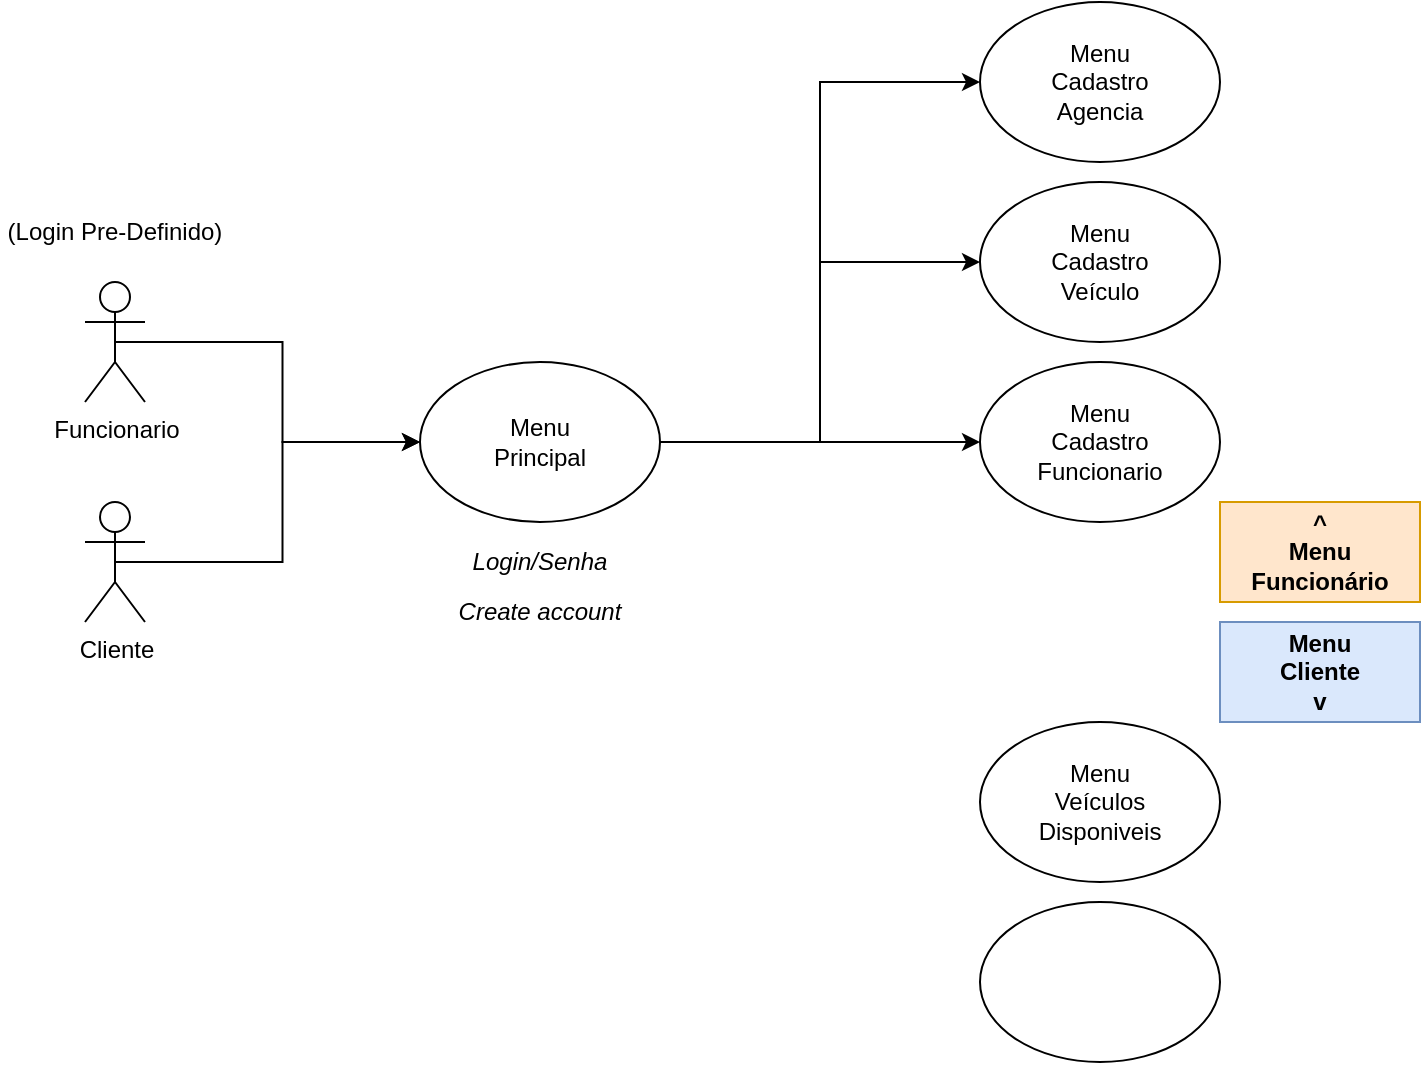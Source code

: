<mxfile version="24.7.14">
  <diagram name="Página-1" id="Gij_JTxeonBNuMZZvVwT">
    <mxGraphModel dx="1836" dy="539" grid="1" gridSize="10" guides="1" tooltips="1" connect="1" arrows="1" fold="1" page="1" pageScale="1" pageWidth="827" pageHeight="1169" math="0" shadow="0">
      <root>
        <mxCell id="0" />
        <mxCell id="1" parent="0" />
        <mxCell id="IZ51NU9GsoFc53sjroqQ-3" value="" style="group" vertex="1" connectable="0" parent="1">
          <mxGeometry x="110" y="200" width="120" height="80" as="geometry" />
        </mxCell>
        <mxCell id="IZ51NU9GsoFc53sjroqQ-28" value="" style="group" vertex="1" connectable="0" parent="IZ51NU9GsoFc53sjroqQ-3">
          <mxGeometry width="120" height="80" as="geometry" />
        </mxCell>
        <mxCell id="IZ51NU9GsoFc53sjroqQ-1" value="" style="ellipse;whiteSpace=wrap;html=1;" vertex="1" parent="IZ51NU9GsoFc53sjroqQ-28">
          <mxGeometry width="120" height="80" as="geometry" />
        </mxCell>
        <mxCell id="IZ51NU9GsoFc53sjroqQ-2" value="Menu&lt;br&gt;Principal" style="text;html=1;align=center;verticalAlign=middle;whiteSpace=wrap;rounded=0;" vertex="1" parent="IZ51NU9GsoFc53sjroqQ-28">
          <mxGeometry x="30" y="25" width="60" height="30" as="geometry" />
        </mxCell>
        <mxCell id="IZ51NU9GsoFc53sjroqQ-9" value="" style="group" vertex="1" connectable="0" parent="1">
          <mxGeometry x="390" y="20" width="120" height="80" as="geometry" />
        </mxCell>
        <mxCell id="IZ51NU9GsoFc53sjroqQ-27" value="" style="group" vertex="1" connectable="0" parent="IZ51NU9GsoFc53sjroqQ-9">
          <mxGeometry width="120" height="80" as="geometry" />
        </mxCell>
        <mxCell id="IZ51NU9GsoFc53sjroqQ-10" value="" style="ellipse;whiteSpace=wrap;html=1;" vertex="1" parent="IZ51NU9GsoFc53sjroqQ-27">
          <mxGeometry width="120" height="80" as="geometry" />
        </mxCell>
        <mxCell id="IZ51NU9GsoFc53sjroqQ-11" value="Menu Cadastro Agencia" style="text;html=1;align=center;verticalAlign=middle;whiteSpace=wrap;rounded=0;" vertex="1" parent="IZ51NU9GsoFc53sjroqQ-27">
          <mxGeometry x="30" y="25" width="60" height="30" as="geometry" />
        </mxCell>
        <mxCell id="IZ51NU9GsoFc53sjroqQ-12" value="" style="group" vertex="1" connectable="0" parent="1">
          <mxGeometry x="390" y="110" width="120" height="80" as="geometry" />
        </mxCell>
        <mxCell id="IZ51NU9GsoFc53sjroqQ-26" value="" style="group" vertex="1" connectable="0" parent="IZ51NU9GsoFc53sjroqQ-12">
          <mxGeometry width="120" height="80" as="geometry" />
        </mxCell>
        <mxCell id="IZ51NU9GsoFc53sjroqQ-13" value="" style="ellipse;whiteSpace=wrap;html=1;" vertex="1" parent="IZ51NU9GsoFc53sjroqQ-26">
          <mxGeometry width="120" height="80" as="geometry" />
        </mxCell>
        <mxCell id="IZ51NU9GsoFc53sjroqQ-14" value="Menu Cadastro&lt;div&gt;Veículo&lt;/div&gt;" style="text;html=1;align=center;verticalAlign=middle;whiteSpace=wrap;rounded=0;" vertex="1" parent="IZ51NU9GsoFc53sjroqQ-26">
          <mxGeometry x="30" y="25" width="60" height="30" as="geometry" />
        </mxCell>
        <mxCell id="IZ51NU9GsoFc53sjroqQ-17" style="edgeStyle=orthogonalEdgeStyle;rounded=0;orthogonalLoop=1;jettySize=auto;html=1;exitX=1;exitY=0.5;exitDx=0;exitDy=0;entryX=0;entryY=0.5;entryDx=0;entryDy=0;" edge="1" parent="1" source="IZ51NU9GsoFc53sjroqQ-1" target="IZ51NU9GsoFc53sjroqQ-10">
          <mxGeometry relative="1" as="geometry" />
        </mxCell>
        <mxCell id="IZ51NU9GsoFc53sjroqQ-18" style="edgeStyle=orthogonalEdgeStyle;rounded=0;orthogonalLoop=1;jettySize=auto;html=1;exitX=1;exitY=0.5;exitDx=0;exitDy=0;entryX=0;entryY=0.5;entryDx=0;entryDy=0;" edge="1" parent="1" source="IZ51NU9GsoFc53sjroqQ-1" target="IZ51NU9GsoFc53sjroqQ-13">
          <mxGeometry relative="1" as="geometry" />
        </mxCell>
        <mxCell id="IZ51NU9GsoFc53sjroqQ-19" value="&lt;i&gt;Login/Senha&lt;/i&gt;" style="text;html=1;align=center;verticalAlign=middle;whiteSpace=wrap;rounded=0;" vertex="1" parent="1">
          <mxGeometry x="140" y="285" width="60" height="30" as="geometry" />
        </mxCell>
        <mxCell id="IZ51NU9GsoFc53sjroqQ-31" style="edgeStyle=orthogonalEdgeStyle;rounded=0;orthogonalLoop=1;jettySize=auto;html=1;exitX=0.5;exitY=0.5;exitDx=0;exitDy=0;exitPerimeter=0;entryX=0;entryY=0.5;entryDx=0;entryDy=0;" edge="1" parent="1" source="IZ51NU9GsoFc53sjroqQ-29" target="IZ51NU9GsoFc53sjroqQ-1">
          <mxGeometry relative="1" as="geometry" />
        </mxCell>
        <mxCell id="IZ51NU9GsoFc53sjroqQ-49" style="edgeStyle=orthogonalEdgeStyle;rounded=0;orthogonalLoop=1;jettySize=auto;html=1;exitX=0.5;exitY=0.5;exitDx=0;exitDy=0;exitPerimeter=0;entryX=0;entryY=0.5;entryDx=0;entryDy=0;" edge="1" parent="1" source="IZ51NU9GsoFc53sjroqQ-33" target="IZ51NU9GsoFc53sjroqQ-1">
          <mxGeometry relative="1" as="geometry" />
        </mxCell>
        <mxCell id="IZ51NU9GsoFc53sjroqQ-33" value="Cliente" style="shape=umlActor;verticalLabelPosition=bottom;verticalAlign=top;html=1;outlineConnect=0;" vertex="1" parent="1">
          <mxGeometry x="-57.5" y="270" width="30" height="60" as="geometry" />
        </mxCell>
        <mxCell id="IZ51NU9GsoFc53sjroqQ-38" value="" style="group" vertex="1" connectable="0" parent="1">
          <mxGeometry x="390" y="200" width="120" height="80" as="geometry" />
        </mxCell>
        <mxCell id="IZ51NU9GsoFc53sjroqQ-36" value="" style="ellipse;whiteSpace=wrap;html=1;" vertex="1" parent="IZ51NU9GsoFc53sjroqQ-38">
          <mxGeometry width="120" height="80" as="geometry" />
        </mxCell>
        <mxCell id="IZ51NU9GsoFc53sjroqQ-37" value="Menu Cadastro Funcionario" style="text;html=1;align=center;verticalAlign=middle;whiteSpace=wrap;rounded=0;" vertex="1" parent="IZ51NU9GsoFc53sjroqQ-38">
          <mxGeometry x="30" y="25" width="60" height="30" as="geometry" />
        </mxCell>
        <mxCell id="IZ51NU9GsoFc53sjroqQ-39" style="edgeStyle=orthogonalEdgeStyle;rounded=0;orthogonalLoop=1;jettySize=auto;html=1;exitX=1;exitY=0.5;exitDx=0;exitDy=0;entryX=0;entryY=0.5;entryDx=0;entryDy=0;" edge="1" parent="1" source="IZ51NU9GsoFc53sjroqQ-1" target="IZ51NU9GsoFc53sjroqQ-36">
          <mxGeometry relative="1" as="geometry" />
        </mxCell>
        <mxCell id="IZ51NU9GsoFc53sjroqQ-43" value="" style="ellipse;whiteSpace=wrap;html=1;" vertex="1" parent="1">
          <mxGeometry x="390" y="380" width="120" height="80" as="geometry" />
        </mxCell>
        <mxCell id="IZ51NU9GsoFc53sjroqQ-44" value="" style="ellipse;whiteSpace=wrap;html=1;" vertex="1" parent="1">
          <mxGeometry x="390" y="470" width="120" height="80" as="geometry" />
        </mxCell>
        <mxCell id="IZ51NU9GsoFc53sjroqQ-45" value="" style="group" vertex="1" connectable="0" parent="1">
          <mxGeometry x="-100" y="120" width="115" height="100" as="geometry" />
        </mxCell>
        <mxCell id="IZ51NU9GsoFc53sjroqQ-29" value="Funcionario" style="shape=umlActor;verticalLabelPosition=bottom;verticalAlign=top;html=1;outlineConnect=0;" vertex="1" parent="IZ51NU9GsoFc53sjroqQ-45">
          <mxGeometry x="42.5" y="40" width="30" height="60" as="geometry" />
        </mxCell>
        <mxCell id="IZ51NU9GsoFc53sjroqQ-32" value="(Login Pre-Definido)" style="text;html=1;align=center;verticalAlign=middle;whiteSpace=wrap;rounded=0;" vertex="1" parent="IZ51NU9GsoFc53sjroqQ-45">
          <mxGeometry width="115" height="30" as="geometry" />
        </mxCell>
        <mxCell id="IZ51NU9GsoFc53sjroqQ-46" value="&lt;div&gt;&lt;b&gt;^&lt;/b&gt;&lt;/div&gt;&lt;b&gt;Menu Funcionário&lt;/b&gt;" style="text;html=1;align=center;verticalAlign=middle;whiteSpace=wrap;rounded=0;fillColor=#ffe6cc;strokeColor=#d79b00;" vertex="1" parent="1">
          <mxGeometry x="510" y="270" width="100" height="50" as="geometry" />
        </mxCell>
        <mxCell id="IZ51NU9GsoFc53sjroqQ-47" value="&lt;b&gt;Menu&lt;br&gt;Cliente&lt;/b&gt;&lt;div&gt;&lt;/div&gt;&lt;div&gt;&lt;b&gt;v&lt;/b&gt;&lt;/div&gt;" style="text;html=1;align=center;verticalAlign=middle;whiteSpace=wrap;rounded=0;fillColor=#dae8fc;strokeColor=#6c8ebf;" vertex="1" parent="1">
          <mxGeometry x="510" y="330" width="100" height="50" as="geometry" />
        </mxCell>
        <mxCell id="IZ51NU9GsoFc53sjroqQ-48" value="Menu Veículos Disponiveis" style="text;html=1;align=center;verticalAlign=middle;whiteSpace=wrap;rounded=0;" vertex="1" parent="1">
          <mxGeometry x="420" y="405" width="60" height="30" as="geometry" />
        </mxCell>
        <mxCell id="IZ51NU9GsoFc53sjroqQ-50" value="&lt;i&gt;Create account&lt;/i&gt;" style="text;html=1;align=center;verticalAlign=middle;whiteSpace=wrap;rounded=0;" vertex="1" parent="1">
          <mxGeometry x="125" y="310" width="90" height="30" as="geometry" />
        </mxCell>
      </root>
    </mxGraphModel>
  </diagram>
</mxfile>
